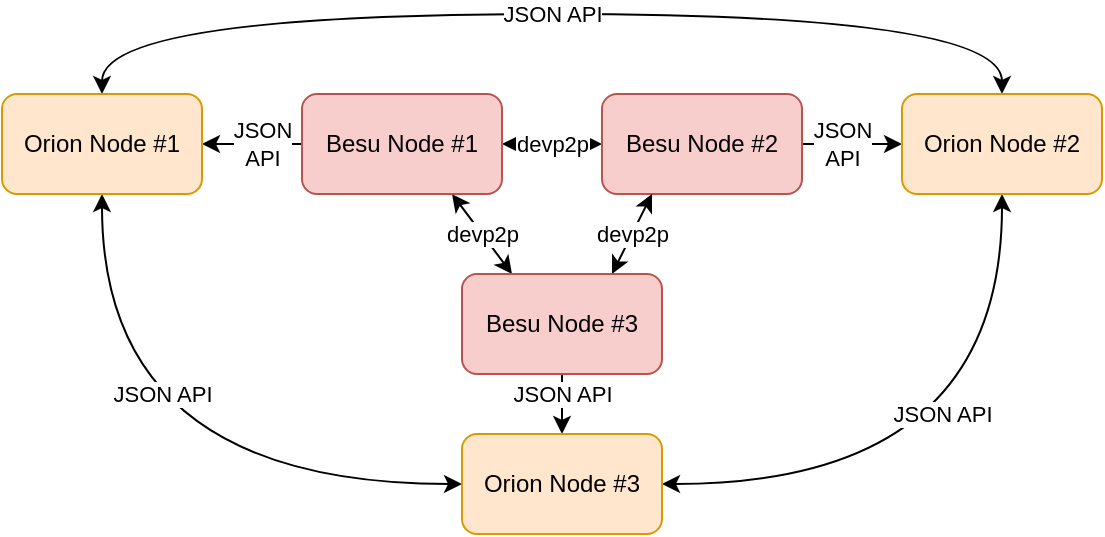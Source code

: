 <mxfile version="14.5.8" type="device"><diagram id="J18txlLXMehwJU6IFhee" name="Page-1"><mxGraphModel dx="2062" dy="1052" grid="1" gridSize="10" guides="1" tooltips="1" connect="1" arrows="1" fold="1" page="1" pageScale="1" pageWidth="827" pageHeight="1169" math="0" shadow="0"><root><mxCell id="0"/><mxCell id="1" parent="0"/><mxCell id="LAYtiL75uUjNZJv8g1YK-8" value="devp2p" style="edgeStyle=none;rounded=0;orthogonalLoop=1;jettySize=auto;html=1;exitX=0.75;exitY=1;exitDx=0;exitDy=0;entryX=0.25;entryY=0;entryDx=0;entryDy=0;startArrow=classic;startFill=1;" edge="1" parent="1" source="LAYtiL75uUjNZJv8g1YK-1" target="LAYtiL75uUjNZJv8g1YK-3"><mxGeometry relative="1" as="geometry"/></mxCell><mxCell id="LAYtiL75uUjNZJv8g1YK-9" value="devp2p" style="edgeStyle=none;rounded=0;orthogonalLoop=1;jettySize=auto;html=1;exitX=1;exitY=0.5;exitDx=0;exitDy=0;entryX=0;entryY=0.5;entryDx=0;entryDy=0;startArrow=classic;startFill=1;" edge="1" parent="1" source="LAYtiL75uUjNZJv8g1YK-1" target="LAYtiL75uUjNZJv8g1YK-2"><mxGeometry relative="1" as="geometry"/></mxCell><mxCell id="LAYtiL75uUjNZJv8g1YK-12" value="JSON&lt;br&gt;API" style="edgeStyle=none;rounded=0;orthogonalLoop=1;jettySize=auto;html=1;exitX=0;exitY=0.5;exitDx=0;exitDy=0;entryX=1;entryY=0.5;entryDx=0;entryDy=0;startArrow=none;startFill=0;" edge="1" parent="1" source="LAYtiL75uUjNZJv8g1YK-1" target="LAYtiL75uUjNZJv8g1YK-4"><mxGeometry x="-0.2" relative="1" as="geometry"><mxPoint as="offset"/></mxGeometry></mxCell><mxCell id="LAYtiL75uUjNZJv8g1YK-1" value="Besu Node #1" style="rounded=1;whiteSpace=wrap;html=1;fillColor=#f8cecc;strokeColor=#b85450;" vertex="1" parent="1"><mxGeometry x="220" y="70" width="100" height="50" as="geometry"/></mxCell><mxCell id="LAYtiL75uUjNZJv8g1YK-13" value="JSON&lt;br&gt;API" style="edgeStyle=none;rounded=0;orthogonalLoop=1;jettySize=auto;html=1;exitX=1;exitY=0.5;exitDx=0;exitDy=0;entryX=0;entryY=0.5;entryDx=0;entryDy=0;startArrow=none;startFill=0;" edge="1" parent="1" source="LAYtiL75uUjNZJv8g1YK-2" target="LAYtiL75uUjNZJv8g1YK-11"><mxGeometry x="-0.2" relative="1" as="geometry"><mxPoint as="offset"/></mxGeometry></mxCell><mxCell id="LAYtiL75uUjNZJv8g1YK-2" value="Besu Node #2" style="rounded=1;whiteSpace=wrap;html=1;fillColor=#f8cecc;strokeColor=#b85450;" vertex="1" parent="1"><mxGeometry x="370" y="70" width="100" height="50" as="geometry"/></mxCell><mxCell id="LAYtiL75uUjNZJv8g1YK-7" value="devp2p" style="rounded=0;orthogonalLoop=1;jettySize=auto;html=1;exitX=0.75;exitY=0;exitDx=0;exitDy=0;entryX=0.25;entryY=1;entryDx=0;entryDy=0;startArrow=classic;startFill=1;" edge="1" parent="1" source="LAYtiL75uUjNZJv8g1YK-3" target="LAYtiL75uUjNZJv8g1YK-2"><mxGeometry relative="1" as="geometry"/></mxCell><mxCell id="LAYtiL75uUjNZJv8g1YK-14" value="JSON API" style="edgeStyle=none;rounded=0;orthogonalLoop=1;jettySize=auto;html=1;exitX=0.5;exitY=1;exitDx=0;exitDy=0;entryX=0.5;entryY=0;entryDx=0;entryDy=0;startArrow=none;startFill=0;" edge="1" parent="1" source="LAYtiL75uUjNZJv8g1YK-3" target="LAYtiL75uUjNZJv8g1YK-10"><mxGeometry x="-0.333" relative="1" as="geometry"><mxPoint as="offset"/></mxGeometry></mxCell><mxCell id="LAYtiL75uUjNZJv8g1YK-3" value="Besu Node #3" style="rounded=1;whiteSpace=wrap;html=1;fillColor=#f8cecc;strokeColor=#b85450;" vertex="1" parent="1"><mxGeometry x="300" y="160" width="100" height="50" as="geometry"/></mxCell><mxCell id="LAYtiL75uUjNZJv8g1YK-15" value="JSON API" style="edgeStyle=orthogonalEdgeStyle;rounded=1;orthogonalLoop=1;jettySize=auto;html=1;exitX=0.5;exitY=1;exitDx=0;exitDy=0;entryX=0;entryY=0.5;entryDx=0;entryDy=0;startArrow=classic;startFill=1;curved=1;" edge="1" parent="1" source="LAYtiL75uUjNZJv8g1YK-4" target="LAYtiL75uUjNZJv8g1YK-10"><mxGeometry x="-0.385" y="30" relative="1" as="geometry"><mxPoint as="offset"/></mxGeometry></mxCell><mxCell id="LAYtiL75uUjNZJv8g1YK-17" value="JSON API" style="edgeStyle=orthogonalEdgeStyle;curved=1;rounded=1;orthogonalLoop=1;jettySize=auto;html=1;exitX=0.5;exitY=0;exitDx=0;exitDy=0;entryX=0.5;entryY=0;entryDx=0;entryDy=0;startArrow=classic;startFill=1;" edge="1" parent="1" source="LAYtiL75uUjNZJv8g1YK-4" target="LAYtiL75uUjNZJv8g1YK-11"><mxGeometry relative="1" as="geometry"><Array as="points"><mxPoint x="120" y="30"/><mxPoint x="570" y="30"/></Array></mxGeometry></mxCell><mxCell id="LAYtiL75uUjNZJv8g1YK-4" value="Orion Node #1" style="rounded=1;whiteSpace=wrap;html=1;fillColor=#ffe6cc;strokeColor=#d79b00;" vertex="1" parent="1"><mxGeometry x="70" y="70" width="100" height="50" as="geometry"/></mxCell><mxCell id="LAYtiL75uUjNZJv8g1YK-16" value="JSON API" style="edgeStyle=orthogonalEdgeStyle;curved=1;rounded=1;orthogonalLoop=1;jettySize=auto;html=1;exitX=1;exitY=0.5;exitDx=0;exitDy=0;entryX=0.5;entryY=1;entryDx=0;entryDy=0;startArrow=classic;startFill=1;" edge="1" parent="1" source="LAYtiL75uUjNZJv8g1YK-10" target="LAYtiL75uUjNZJv8g1YK-11"><mxGeometry x="0.302" y="30" relative="1" as="geometry"><mxPoint as="offset"/></mxGeometry></mxCell><mxCell id="LAYtiL75uUjNZJv8g1YK-10" value="Orion Node #3" style="rounded=1;whiteSpace=wrap;html=1;fillColor=#ffe6cc;strokeColor=#d79b00;" vertex="1" parent="1"><mxGeometry x="300" y="240" width="100" height="50" as="geometry"/></mxCell><mxCell id="LAYtiL75uUjNZJv8g1YK-11" value="Orion Node #2" style="rounded=1;whiteSpace=wrap;html=1;fillColor=#ffe6cc;strokeColor=#d79b00;" vertex="1" parent="1"><mxGeometry x="520" y="70" width="100" height="50" as="geometry"/></mxCell></root></mxGraphModel></diagram></mxfile>